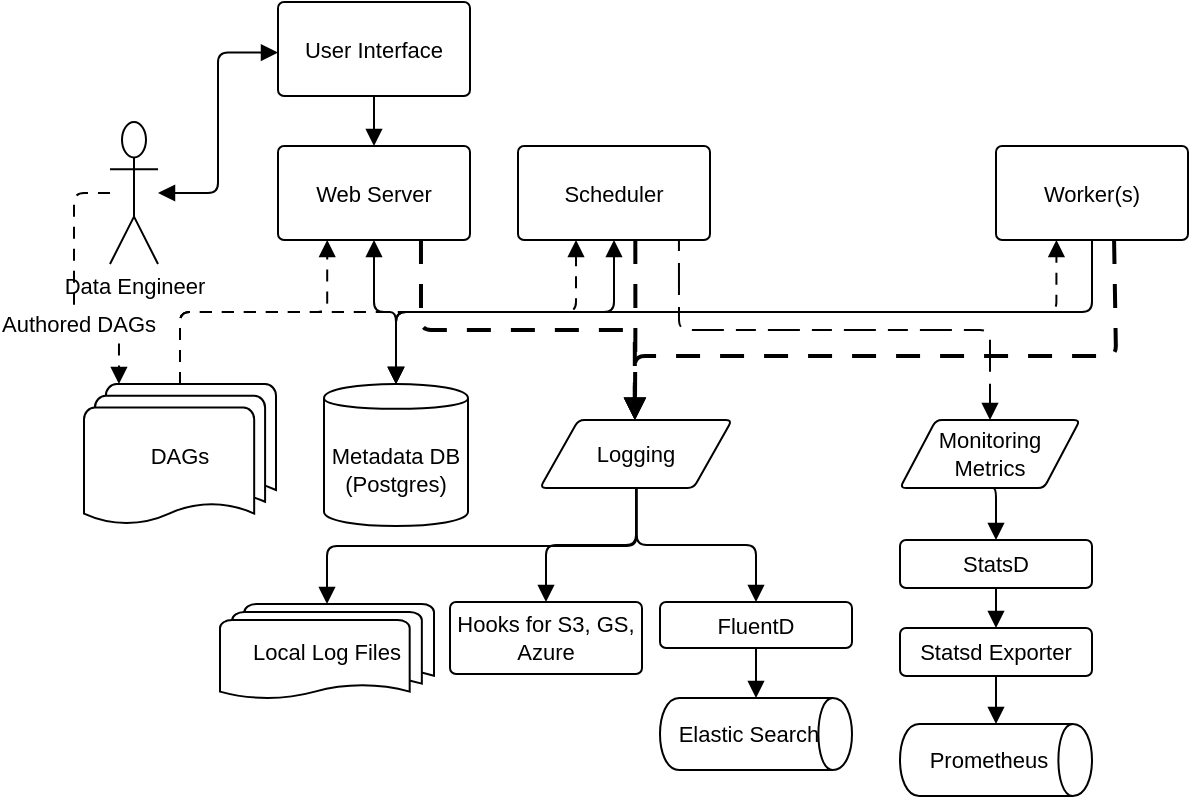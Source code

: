 <mxfile version="13.6.2" type="device"><diagram id="9hNtoZxnkgHjRyUO-ed5" name="Page-1"><mxGraphModel dx="1106" dy="783" grid="1" gridSize="10" guides="1" tooltips="1" connect="1" arrows="1" fold="1" page="1" pageScale="1" pageWidth="850" pageHeight="1100" math="0" shadow="0"><root><mxCell id="0"/><mxCell id="1" parent="0"/><UserObject label="User Interface" lucidchartObjectId="6TTic-i9WBS." id="3D3Yb3QWSfcoxoezmwsH-1"><mxCell style="html=1;whiteSpace=wrap;;fontSize=11;fontColor=#000000;spacing=3;strokeOpacity=100;rounded=1;absoluteArcSize=1;arcSize=6;" vertex="1" zOrder="105" parent="1"><mxGeometry x="229" y="123" width="96" height="47" as="geometry"/></mxCell></UserObject><UserObject label="Web Server" lucidchartObjectId="6TTiZu087SxN" id="3D3Yb3QWSfcoxoezmwsH-2"><mxCell style="html=1;whiteSpace=wrap;;fontSize=11;fontColor=#000000;spacing=3;strokeOpacity=100;rounded=1;absoluteArcSize=1;arcSize=6;" vertex="1" zOrder="106" parent="1"><mxGeometry x="229" y="195" width="96" height="47" as="geometry"/></mxCell></UserObject><UserObject label="" lucidchartObjectId="6TTiF6mDVgvj" id="3D3Yb3QWSfcoxoezmwsH-3"><mxCell style="html=1;jettySize=18;fontSize=11;rounded=1;arcSize=10;edgeStyle=orthogonalEdgeStyle;startArrow=none;;endArrow=block;endFill=1;;exitX=0.5;exitY=1.013;exitPerimeter=1;entryX=0.5;entryY=-0.013;entryPerimeter=1;" edge="1" parent="1" source="3D3Yb3QWSfcoxoezmwsH-1" target="3D3Yb3QWSfcoxoezmwsH-2"><mxGeometry width="100" height="100" relative="1" as="geometry"><Array as="points"/></mxGeometry></mxCell></UserObject><UserObject label="Data Engineer" lucidchartObjectId="6TTie-D4oSwX" id="3D3Yb3QWSfcoxoezmwsH-4"><mxCell style="html=1;whiteSpace=wrap;shape=umlActor;labelPosition=center;verticalLabelPosition=bottom;verticalAlign=top;whiteSpace=nowrap;fontSize=11;fontColor=#000000;spacing=0;strokeOpacity=100;rounded=1;absoluteArcSize=1;arcSize=6;" vertex="1" zOrder="108" parent="1"><mxGeometry x="145" y="183" width="24" height="71" as="geometry"/></mxCell></UserObject><UserObject label="" lucidchartObjectId="6TTiZEA6.UQj" id="3D3Yb3QWSfcoxoezmwsH-5"><mxCell style="html=1;jettySize=18;fontSize=11;rounded=1;arcSize=10;edgeStyle=orthogonalEdgeStyle;startArrow=block;endFill=1;;endArrow=block;endFill=1;;exitX=0.554;exitY=0.5;exitPerimeter=1;entryX=-0.006;entryY=0.539;entryPerimeter=1;" edge="1" parent="1" source="3D3Yb3QWSfcoxoezmwsH-4" target="3D3Yb3QWSfcoxoezmwsH-1"><mxGeometry width="100" height="100" relative="1" as="geometry"><Array as="points"/></mxGeometry></mxCell></UserObject><UserObject label="Metadata DB (Postgres)" lucidchartObjectId="6TTipu.t7zIO" id="3D3Yb3QWSfcoxoezmwsH-6"><mxCell style="html=1;whiteSpace=wrap;shape=cylinder;size=0.1;anchorPointDirection=0;boundedLbl=1;;fontSize=11;fontColor=#000000;spacing=3;strokeOpacity=100;rounded=1;absoluteArcSize=1;arcSize=6;" vertex="1" zOrder="110" parent="1"><mxGeometry x="252" y="314" width="72" height="71" as="geometry"/></mxCell></UserObject><UserObject label="Scheduler" lucidchartObjectId="6TTiGvZzsAKL" id="3D3Yb3QWSfcoxoezmwsH-7"><mxCell style="html=1;whiteSpace=wrap;;fontSize=11;fontColor=#000000;spacing=3;strokeOpacity=100;rounded=1;absoluteArcSize=1;arcSize=6;" vertex="1" zOrder="111" parent="1"><mxGeometry x="349" y="195" width="96" height="47" as="geometry"/></mxCell></UserObject><UserObject label="Worker(s)" lucidchartObjectId="6TTiL577q5wj" id="3D3Yb3QWSfcoxoezmwsH-9"><mxCell style="html=1;whiteSpace=wrap;;fontSize=11;fontColor=#000000;spacing=3;strokeOpacity=100;rounded=1;absoluteArcSize=1;arcSize=6;" vertex="1" zOrder="113" parent="1"><mxGeometry x="588" y="195" width="96" height="47" as="geometry"/></mxCell></UserObject><UserObject label="" lucidchartObjectId="6TTiLQfEzMV6" id="3D3Yb3QWSfcoxoezmwsH-10"><mxCell style="html=1;jettySize=18;fontSize=11;rounded=1;arcSize=10;edgeStyle=orthogonalEdgeStyle;startArrow=block;endFill=1;;endArrow=block;endFill=1;;exitX=0.5;exitY=1.013;exitPerimeter=1;entryX=0.5;entryY=-0.008;entryPerimeter=1;" edge="1" parent="1" source="3D3Yb3QWSfcoxoezmwsH-2" target="3D3Yb3QWSfcoxoezmwsH-6"><mxGeometry width="100" height="100" relative="1" as="geometry"><Array as="points"/></mxGeometry></mxCell></UserObject><UserObject label="" lucidchartObjectId="6TTiI8ZsL3GT" id="3D3Yb3QWSfcoxoezmwsH-11"><mxCell style="html=1;jettySize=18;fontSize=11;rounded=1;arcSize=10;edgeStyle=orthogonalEdgeStyle;startArrow=block;endFill=1;;endArrow=block;endFill=1;;exitX=0.5;exitY=1.013;exitPerimeter=1;entryX=0.5;entryY=-0.008;entryPerimeter=1;" edge="1" parent="1" source="3D3Yb3QWSfcoxoezmwsH-7" target="3D3Yb3QWSfcoxoezmwsH-6"><mxGeometry width="100" height="100" relative="1" as="geometry"><Array as="points"/></mxGeometry></mxCell></UserObject><UserObject label="" lucidchartObjectId="6TTiD~uY5fJ5" id="3D3Yb3QWSfcoxoezmwsH-13"><mxCell style="html=1;jettySize=18;fontSize=11;rounded=1;arcSize=10;edgeStyle=orthogonalEdgeStyle;startArrow=none;;endArrow=block;endFill=1;;exitX=0.5;exitY=1.013;exitPerimeter=1;entryX=0.5;entryY=-0.008;entryPerimeter=1;" edge="1" parent="1" source="3D3Yb3QWSfcoxoezmwsH-9" target="3D3Yb3QWSfcoxoezmwsH-6"><mxGeometry width="100" height="100" relative="1" as="geometry"><Array as="points"/></mxGeometry></mxCell></UserObject><UserObject label="DAGs" lucidchartObjectId="6TTisx~N1e6T" id="3D3Yb3QWSfcoxoezmwsH-14"><mxCell style="html=1;whiteSpace=wrap;shape=mxgraph.flowchart.multi-document;fontSize=11;fontColor=#000000;spacing=3;strokeOpacity=100;rounded=1;absoluteArcSize=1;arcSize=6;" vertex="1" zOrder="118" parent="1"><mxGeometry x="132" y="314" width="96" height="71" as="geometry"/></mxCell></UserObject><UserObject label="" lucidchartObjectId="6TTiin-jFvwX" id="3D3Yb3QWSfcoxoezmwsH-15"><mxCell style="html=1;jettySize=18;fontSize=11;dashed=1;dashPattern=6 5;rounded=1;arcSize=10;edgeStyle=orthogonalEdgeStyle;startArrow=none;;endArrow=block;endFill=1;;exitX=0.5;exitY=-0.008;exitPerimeter=1;entryX=0.25;entryY=1.013;entryPerimeter=1;" edge="1" parent="1" source="3D3Yb3QWSfcoxoezmwsH-14" target="3D3Yb3QWSfcoxoezmwsH-2"><mxGeometry width="100" height="100" relative="1" as="geometry"><Array as="points"/></mxGeometry></mxCell></UserObject><UserObject label="" lucidchartObjectId="6TTitD3lo3_n" id="3D3Yb3QWSfcoxoezmwsH-16"><mxCell style="html=1;jettySize=18;fontSize=11;dashed=1;dashPattern=6 5;rounded=1;arcSize=10;edgeStyle=orthogonalEdgeStyle;startArrow=none;;endArrow=block;endFill=1;;exitX=0.5;exitY=-0.008;exitPerimeter=1;entryX=0.31;entryY=1.013;entryPerimeter=1;" edge="1" parent="1" source="3D3Yb3QWSfcoxoezmwsH-14" target="3D3Yb3QWSfcoxoezmwsH-9"><mxGeometry width="100" height="100" relative="1" as="geometry"><Array as="points"/></mxGeometry></mxCell></UserObject><UserObject label="" lucidchartObjectId="6TTiIaixmbY~" id="3D3Yb3QWSfcoxoezmwsH-17"><mxCell style="html=1;jettySize=18;fontSize=11;dashed=1;dashPattern=6 5;rounded=1;arcSize=10;edgeStyle=orthogonalEdgeStyle;startArrow=none;;endArrow=block;endFill=1;;exitX=0.455;exitY=0.5;exitPerimeter=1;entryX=0.177;entryY=-0.008;entryPerimeter=1;" edge="1" parent="1" source="3D3Yb3QWSfcoxoezmwsH-4" target="3D3Yb3QWSfcoxoezmwsH-14"><mxGeometry width="100" height="100" relative="1" as="geometry"><Array as="points"/></mxGeometry></mxCell></UserObject><mxCell id="3D3Yb3QWSfcoxoezmwsH-18" value="Authored DAGs" style="text;html=1;resizable=0;labelBackgroundColor=#ffffff;align=center;verticalAlign=middle;fontColor=#000000;;fontSize=11;" vertex="1" parent="3D3Yb3QWSfcoxoezmwsH-17"><mxGeometry x="0.252" relative="1" as="geometry"/></mxCell><UserObject label="" lucidchartObjectId="6TTi7ACFmvco" id="3D3Yb3QWSfcoxoezmwsH-19"><mxCell style="html=1;jettySize=18;fontSize=11;dashed=1;dashPattern=6 5;rounded=1;arcSize=10;edgeStyle=orthogonalEdgeStyle;startArrow=none;;endArrow=block;endFill=1;;exitX=0.5;exitY=-0.008;exitPerimeter=1;entryX=0.297;entryY=1.013;entryPerimeter=1;" edge="1" parent="1" source="3D3Yb3QWSfcoxoezmwsH-14" target="3D3Yb3QWSfcoxoezmwsH-7"><mxGeometry width="100" height="100" relative="1" as="geometry"><Array as="points"/></mxGeometry></mxCell></UserObject><UserObject label="FluentD " lucidchartObjectId="e0Tiadn4ljFw" id="3D3Yb3QWSfcoxoezmwsH-20"><mxCell style="html=1;whiteSpace=wrap;;fontSize=11;fontColor=#000000;spacing=3;strokeOpacity=100;rounded=1;absoluteArcSize=1;arcSize=6;" vertex="1" zOrder="127" parent="1"><mxGeometry x="420" y="423" width="96" height="23" as="geometry"/></mxCell></UserObject><UserObject label="Elastic Search" lucidchartObjectId="c1TiZCpogYan" id="3D3Yb3QWSfcoxoezmwsH-21"><mxCell style="html=1;whiteSpace=wrap;shape=cylinder;direction=south;size=0.1;anchorPointDirection=0;boundedLbl=1;;fontSize=11;fontColor=#000000;spacing=3;strokeOpacity=100;rounded=1;absoluteArcSize=1;arcSize=6;" vertex="1" zOrder="128" parent="1"><mxGeometry x="420" y="471" width="96" height="36" as="geometry"/></mxCell></UserObject><UserObject label="" lucidchartObjectId="P1TiWlv0x55Y" id="3D3Yb3QWSfcoxoezmwsH-22"><mxCell style="html=1;jettySize=18;fontSize=11;rounded=1;arcSize=10;edgeStyle=orthogonalEdgeStyle;startArrow=none;;endArrow=block;endFill=1;;exitX=0.5;exitY=1.026;exitPerimeter=1;entryX=0.5;entryY=-0.017;entryPerimeter=1;" edge="1" parent="1" source="3D3Yb3QWSfcoxoezmwsH-20" target="3D3Yb3QWSfcoxoezmwsH-21"><mxGeometry width="100" height="100" relative="1" as="geometry"><Array as="points"/></mxGeometry></mxCell></UserObject><UserObject label="Logging" lucidchartObjectId="52TijG2lltpC" id="3D3Yb3QWSfcoxoezmwsH-23"><mxCell style="html=1;whiteSpace=wrap;shape=parallelogram;perimeter=parallelogramPerimeter;anchorPointDirection=0;fontSize=11;fontColor=#000000;spacing=3;strokeOpacity=100;rounded=1;absoluteArcSize=1;arcSize=6;" vertex="1" zOrder="131" parent="1"><mxGeometry x="360" y="332" width="96" height="34" as="geometry"/></mxCell></UserObject><UserObject label="Local Log Files" lucidchartObjectId="z3TiUfyY.7~q" id="3D3Yb3QWSfcoxoezmwsH-24"><mxCell style="html=1;whiteSpace=wrap;shape=mxgraph.flowchart.multi-document;fontSize=11;fontColor=#000000;spacing=3;strokeOpacity=100;rounded=1;absoluteArcSize=1;arcSize=6;" vertex="1" zOrder="132" parent="1"><mxGeometry x="200" y="424" width="107" height="48" as="geometry"/></mxCell></UserObject><UserObject label="" lucidchartObjectId="r4Ti7WpWLhSo" id="3D3Yb3QWSfcoxoezmwsH-25"><mxCell style="html=1;jettySize=18;fontSize=11;rounded=1;arcSize=10;edgeStyle=orthogonalEdgeStyle;startArrow=none;;endArrow=block;endFill=1;;exitX=0.503;exitY=1.018;exitPerimeter=1;entryX=0.5;entryY=-0.013;entryPerimeter=1;" edge="1" parent="1" source="3D3Yb3QWSfcoxoezmwsH-23" target="3D3Yb3QWSfcoxoezmwsH-24"><mxGeometry width="100" height="100" relative="1" as="geometry"><Array as="points"/></mxGeometry></mxCell></UserObject><UserObject label="" lucidchartObjectId="y4Tizpx~9M0C" id="3D3Yb3QWSfcoxoezmwsH-26"><mxCell style="html=1;jettySize=18;fontSize=11;rounded=1;arcSize=10;edgeStyle=orthogonalEdgeStyle;startArrow=none;;endArrow=block;endFill=1;;exitX=0.503;exitY=1.018;exitPerimeter=1;entryX=0.5;entryY=-0.026;entryPerimeter=1;" edge="1" parent="1" source="3D3Yb3QWSfcoxoezmwsH-23" target="3D3Yb3QWSfcoxoezmwsH-20"><mxGeometry width="100" height="100" relative="1" as="geometry"><Array as="points"/></mxGeometry></mxCell></UserObject><UserObject label="" lucidchartObjectId="K4TisoFfF7XN" id="3D3Yb3QWSfcoxoezmwsH-27"><mxCell style="html=1;jettySize=18;fontSize=11;dashed=1;dashPattern=6 5;strokeWidth=2;rounded=1;arcSize=10;edgeStyle=orthogonalEdgeStyle;startArrow=none;;endArrow=block;endFill=1;;exitX=0.751;exitY=1.013;exitPerimeter=1;entryX=0.494;entryY=-0.018;entryPerimeter=1;" edge="1" parent="1" source="3D3Yb3QWSfcoxoezmwsH-2" target="3D3Yb3QWSfcoxoezmwsH-23"><mxGeometry width="100" height="100" relative="1" as="geometry"><Array as="points"/></mxGeometry></mxCell></UserObject><UserObject label="" lucidchartObjectId="Z4Tix8qMbcH8" id="3D3Yb3QWSfcoxoezmwsH-28"><mxCell style="html=1;jettySize=18;fontSize=11;dashed=1;dashPattern=6 5;strokeWidth=2;rounded=1;arcSize=10;edgeStyle=orthogonalEdgeStyle;startArrow=none;;endArrow=block;endFill=1;;exitX=0.614;exitY=1.013;exitPerimeter=1;entryX=0.494;entryY=-0.018;entryPerimeter=1;" edge="1" parent="1" source="3D3Yb3QWSfcoxoezmwsH-7" target="3D3Yb3QWSfcoxoezmwsH-23"><mxGeometry width="100" height="100" relative="1" as="geometry"><Array as="points"/></mxGeometry></mxCell></UserObject><UserObject label="" lucidchartObjectId="J5TiwwddCHn8" id="3D3Yb3QWSfcoxoezmwsH-29"><mxCell style="html=1;jettySize=18;fontSize=11;dashed=1;dashPattern=6 5;strokeWidth=2;rounded=1;arcSize=10;edgeStyle=orthogonalEdgeStyle;startArrow=none;;endArrow=block;endFill=1;;exitX=0.618;exitY=1.013;exitPerimeter=1;entryX=0.494;entryY=-0.018;entryPerimeter=1;" edge="1" parent="1" source="3D3Yb3QWSfcoxoezmwsH-9" target="3D3Yb3QWSfcoxoezmwsH-23"><mxGeometry width="100" height="100" relative="1" as="geometry"><Array as="points"><mxPoint x="648" y="300"/><mxPoint x="407" y="300"/></Array></mxGeometry></mxCell></UserObject><UserObject label="StatsD" lucidchartObjectId="M_TiW0qSjlTM" id="3D3Yb3QWSfcoxoezmwsH-30"><mxCell style="html=1;whiteSpace=wrap;;fontSize=11;fontColor=#000000;spacing=3;strokeOpacity=100;rounded=1;absoluteArcSize=1;arcSize=6;" vertex="1" zOrder="140" parent="1"><mxGeometry x="540" y="392" width="96" height="24" as="geometry"/></mxCell></UserObject><UserObject label="Prometheus" lucidchartObjectId="M_TiSjEUmTNv" id="3D3Yb3QWSfcoxoezmwsH-31"><mxCell style="html=1;whiteSpace=wrap;shape=cylinder;direction=south;size=0.1;anchorPointDirection=0;boundedLbl=1;;fontSize=11;fontColor=#000000;spacing=3;strokeOpacity=100;rounded=1;absoluteArcSize=1;arcSize=6;" vertex="1" zOrder="141" parent="1"><mxGeometry x="540" y="484" width="96" height="36" as="geometry"/></mxCell></UserObject><UserObject label="" lucidchartObjectId="M_TiJ3fdh3YW" id="3D3Yb3QWSfcoxoezmwsH-32"><mxCell style="html=1;jettySize=18;fontSize=11;rounded=1;arcSize=10;edgeStyle=orthogonalEdgeStyle;startArrow=none;;endArrow=block;endFill=1;;exitX=0.5;exitY=1.018;exitPerimeter=1;entryX=0.5;entryY=-0.025;entryPerimeter=1;" edge="1" parent="1" source="3D3Yb3QWSfcoxoezmwsH-36" target="3D3Yb3QWSfcoxoezmwsH-30"><mxGeometry width="100" height="100" relative="1" as="geometry"><Array as="points"/></mxGeometry></mxCell></UserObject><UserObject label="Statsd Exporter" lucidchartObjectId="RnUiwYXBW~WB" id="3D3Yb3QWSfcoxoezmwsH-33"><mxCell style="html=1;whiteSpace=wrap;;fontSize=11;fontColor=#000000;spacing=3;strokeOpacity=100;rounded=1;absoluteArcSize=1;arcSize=6;" vertex="1" zOrder="153" parent="1"><mxGeometry x="540" y="436" width="96" height="24" as="geometry"/></mxCell></UserObject><UserObject label="" lucidchartObjectId="qoUii3WC.SW4" id="3D3Yb3QWSfcoxoezmwsH-34"><mxCell style="html=1;jettySize=18;fontSize=11;rounded=1;arcSize=10;edgeStyle=orthogonalEdgeStyle;startArrow=none;;endArrow=block;endFill=1;;exitX=0.5;exitY=1.025;exitPerimeter=1;entryX=0.5;entryY=-0.025;entryPerimeter=1;" edge="1" parent="1" source="3D3Yb3QWSfcoxoezmwsH-30" target="3D3Yb3QWSfcoxoezmwsH-33"><mxGeometry width="100" height="100" relative="1" as="geometry"><Array as="points"/></mxGeometry></mxCell></UserObject><UserObject label="" lucidchartObjectId="toUiA1gdTlj5" id="3D3Yb3QWSfcoxoezmwsH-35"><mxCell style="html=1;jettySize=18;fontSize=11;rounded=1;arcSize=10;edgeStyle=orthogonalEdgeStyle;startArrow=none;;endArrow=block;endFill=1;;exitX=0.5;exitY=1.025;exitPerimeter=1;entryX=0.5;entryY=-0.016;entryPerimeter=1;" edge="1" parent="1" source="3D3Yb3QWSfcoxoezmwsH-33" target="3D3Yb3QWSfcoxoezmwsH-31"><mxGeometry width="100" height="100" relative="1" as="geometry"><Array as="points"/></mxGeometry></mxCell></UserObject><UserObject label="Monitoring Metrics" lucidchartObjectId="R2Ui_B4idmW0" id="3D3Yb3QWSfcoxoezmwsH-36"><mxCell style="html=1;whiteSpace=wrap;shape=parallelogram;perimeter=parallelogramPerimeter;anchorPointDirection=0;fontSize=11;fontColor=#000000;spacing=3;strokeOpacity=100;rounded=1;absoluteArcSize=1;arcSize=6;" vertex="1" zOrder="156" parent="1"><mxGeometry x="540" y="332" width="90" height="34" as="geometry"/></mxCell></UserObject><UserObject label="" lucidchartObjectId="c4UiD5yosX6E" id="3D3Yb3QWSfcoxoezmwsH-37"><mxCell style="html=1;jettySize=18;fontSize=11;dashed=1;dashPattern=10 6 16 6;rounded=1;arcSize=10;edgeStyle=orthogonalEdgeStyle;startArrow=block;endFill=1;;endArrow=none;;exitX=0.5;exitY=-0.018;exitPerimeter=1;entryX=0.847;entryY=1.013;entryPerimeter=1;" edge="1" parent="1" source="3D3Yb3QWSfcoxoezmwsH-36" target="3D3Yb3QWSfcoxoezmwsH-7"><mxGeometry width="100" height="100" relative="1" as="geometry"><Array as="points"/></mxGeometry></mxCell></UserObject><UserObject label="Hooks for  S3, GS, Azure " lucidchartObjectId="I9Uii-.-ibAh" id="3D3Yb3QWSfcoxoezmwsH-38"><mxCell style="html=1;whiteSpace=wrap;;fontSize=11;fontColor=#000000;spacing=3;strokeOpacity=100;rounded=1;absoluteArcSize=1;arcSize=6;" vertex="1" zOrder="158" parent="1"><mxGeometry x="315" y="423" width="96" height="36" as="geometry"/></mxCell></UserObject><UserObject label="" lucidchartObjectId="S-Ui.HwCp_t3" id="3D3Yb3QWSfcoxoezmwsH-39"><mxCell style="html=1;jettySize=18;fontSize=11;rounded=1;arcSize=10;edgeStyle=orthogonalEdgeStyle;startArrow=block;endFill=1;;endArrow=none;;exitX=0.5;exitY=-0.017;exitPerimeter=1;entryX=0.5;entryY=1.018;entryPerimeter=1;" edge="1" parent="1" source="3D3Yb3QWSfcoxoezmwsH-38" target="3D3Yb3QWSfcoxoezmwsH-23"><mxGeometry width="100" height="100" relative="1" as="geometry"><Array as="points"/></mxGeometry></mxCell></UserObject></root></mxGraphModel></diagram></mxfile>